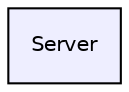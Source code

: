 digraph "Server" {
  compound=true
  node [ fontsize="10", fontname="Helvetica"];
  edge [ labelfontsize="10", labelfontname="Helvetica"];
  dir_1a445cb237d74f7a5f8d11ec3b0585cc [shape=box, label="Server", style="filled", fillcolor="#eeeeff", pencolor="black", URL="dir_1a445cb237d74f7a5f8d11ec3b0585cc.html"];
}
